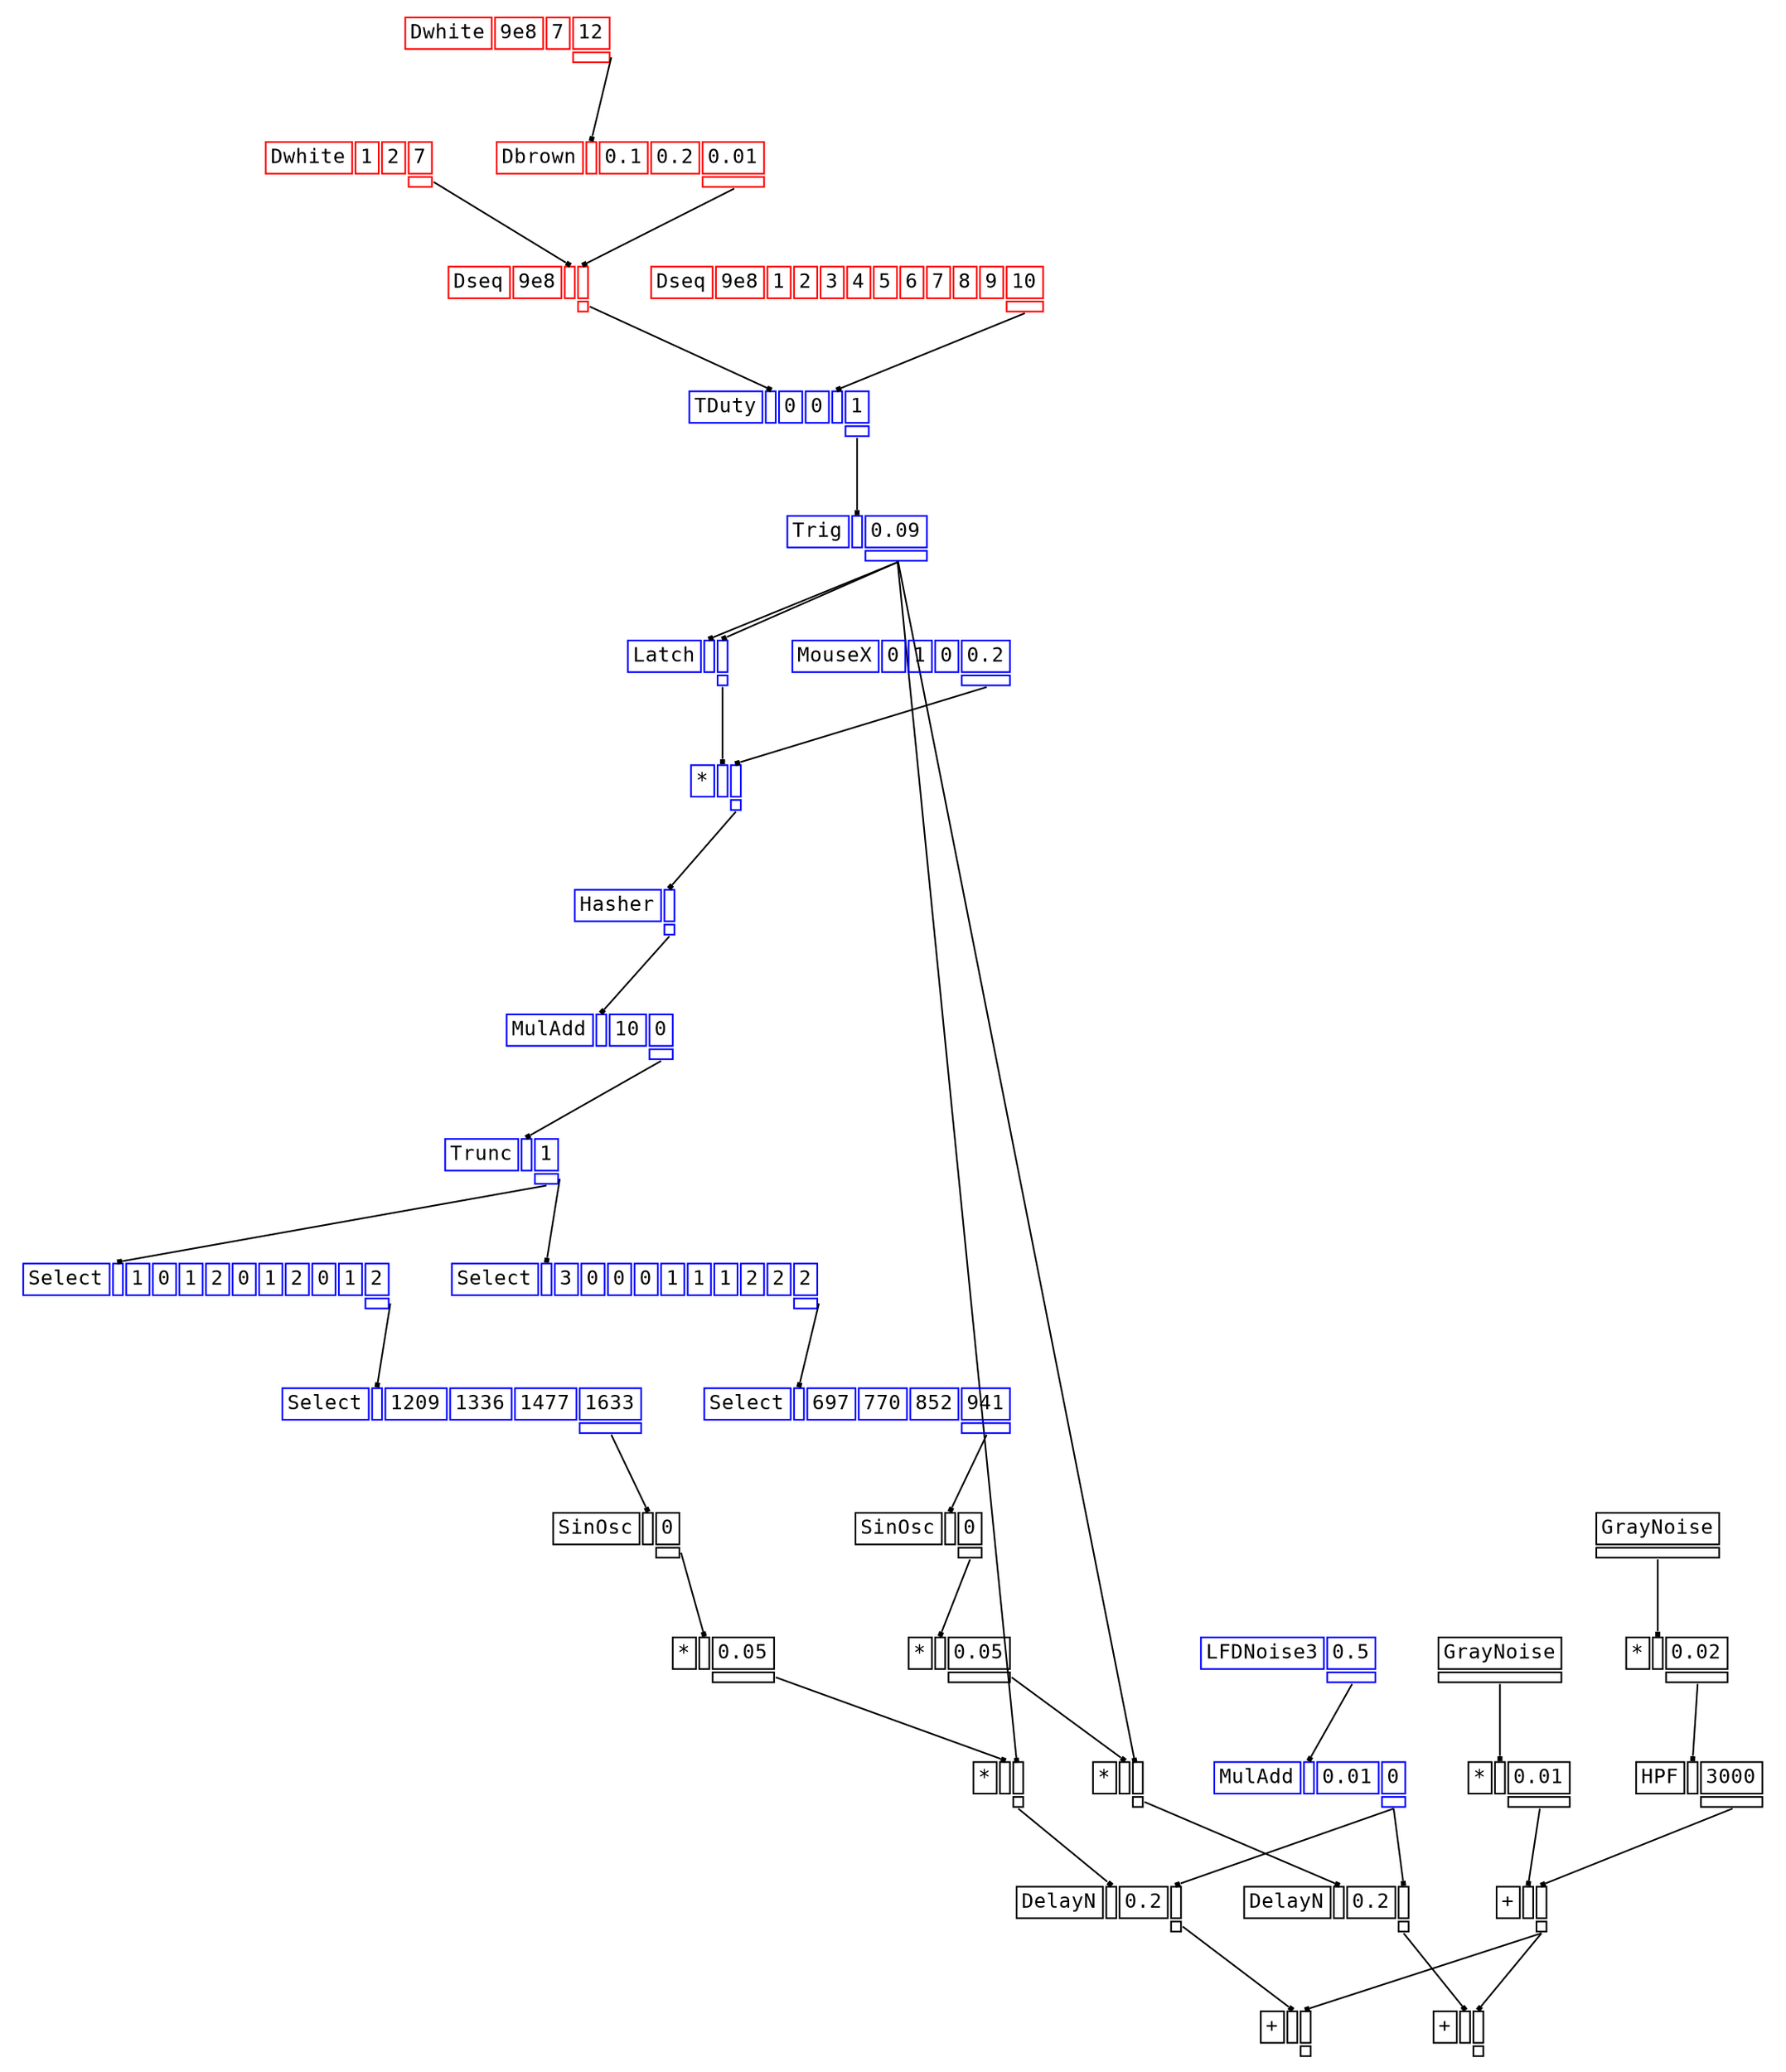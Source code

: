 digraph Anonymous {
graph [splines=false];
node [fontsize=12,fontname="Courier"];
edge [arrowhead=box,arrowsize=0.25];
u_4[shape="plaintext",color="red",label=<<TABLE BORDER="0" CELLBORDER="1"><TR><TD>Dwhite</TD><TD ID="u_4:K_0">1</TD><TD ID="u_4:K_1">2</TD><TD ID="u_4:K_2">7</TD></TR><TR><TD BORDER="0"></TD><TD BORDER="0"></TD><TD BORDER="0"></TD><TD PORT="o_0" ID="u_4:o_0"></TD></TR></TABLE>>];
u_6[shape="plaintext",color="red",label=<<TABLE BORDER="0" CELLBORDER="1"><TR><TD>Dwhite</TD><TD ID="u_6:K_0">9e8</TD><TD ID="u_6:K_1">7</TD><TD ID="u_6:K_2">12</TD></TR><TR><TD BORDER="0"></TD><TD BORDER="0"></TD><TD BORDER="0"></TD><TD PORT="o_0" ID="u_6:o_0"></TD></TR></TABLE>>];
u_10[shape="plaintext",color="red",label=<<TABLE BORDER="0" CELLBORDER="1"><TR><TD>Dbrown</TD><TD PORT="i_0" ID="u_10:i_0"></TD><TD ID="u_10:K_1">0.1</TD><TD ID="u_10:K_2">0.2</TD><TD ID="u_10:K_3">0.01</TD></TR><TR><TD BORDER="0"></TD><TD BORDER="0"></TD><TD BORDER="0"></TD><TD BORDER="0"></TD><TD PORT="o_0" ID="u_10:o_0"></TD></TR></TABLE>>];
u_11[shape="plaintext",color="red",label=<<TABLE BORDER="0" CELLBORDER="1"><TR><TD>Dseq</TD><TD ID="u_11:K_0">9e8</TD><TD PORT="i_1" ID="u_11:i_1"></TD><TD PORT="i_2" ID="u_11:i_2"></TD></TR><TR><TD BORDER="0"></TD><TD BORDER="0"></TD><TD BORDER="0"></TD><TD PORT="o_0" ID="u_11:o_0"></TD></TR></TABLE>>];
u_20[shape="plaintext",color="red",label=<<TABLE BORDER="0" CELLBORDER="1"><TR><TD>Dseq</TD><TD ID="u_20:K_0">9e8</TD><TD ID="u_20:K_1">1</TD><TD ID="u_20:K_2">2</TD><TD ID="u_20:K_3">3</TD><TD ID="u_20:K_4">4</TD><TD ID="u_20:K_5">5</TD><TD ID="u_20:K_6">6</TD><TD ID="u_20:K_7">7</TD><TD ID="u_20:K_8">8</TD><TD ID="u_20:K_9">9</TD><TD ID="u_20:K_10">10</TD></TR><TR><TD BORDER="0"></TD><TD BORDER="0"></TD><TD BORDER="0"></TD><TD BORDER="0"></TD><TD BORDER="0"></TD><TD BORDER="0"></TD><TD BORDER="0"></TD><TD BORDER="0"></TD><TD BORDER="0"></TD><TD BORDER="0"></TD><TD BORDER="0"></TD><TD PORT="o_0" ID="u_20:o_0"></TD></TR></TABLE>>];
u_21[shape="plaintext",color="blue",label=<<TABLE BORDER="0" CELLBORDER="1"><TR><TD>TDuty</TD><TD PORT="i_0" ID="u_21:i_0"></TD><TD ID="u_21:K_1">0</TD><TD ID="u_21:K_2">0</TD><TD PORT="i_3" ID="u_21:i_3"></TD><TD ID="u_21:K_4">1</TD></TR><TR><TD BORDER="0"></TD><TD BORDER="0"></TD><TD BORDER="0"></TD><TD BORDER="0"></TD><TD BORDER="0"></TD><TD PORT="o_0" ID="u_21:o_0"></TD></TR></TABLE>>];
u_23[shape="plaintext",color="blue",label=<<TABLE BORDER="0" CELLBORDER="1"><TR><TD>Trig</TD><TD PORT="i_0" ID="u_23:i_0"></TD><TD ID="u_23:K_1">0.09</TD></TR><TR><TD BORDER="0"></TD><TD BORDER="0"></TD><TD PORT="o_0" ID="u_23:o_0"></TD></TR></TABLE>>];
u_24[shape="plaintext",color="blue",label=<<TABLE BORDER="0" CELLBORDER="1"><TR><TD>Latch</TD><TD PORT="i_0" ID="u_24:i_0"></TD><TD PORT="i_1" ID="u_24:i_1"></TD></TR><TR><TD BORDER="0"></TD><TD BORDER="0"></TD><TD PORT="o_0" ID="u_24:o_0"></TD></TR></TABLE>>];
u_25[shape="plaintext",color="blue",label=<<TABLE BORDER="0" CELLBORDER="1"><TR><TD>MouseX</TD><TD ID="u_25:K_0">0</TD><TD ID="u_25:K_1">1</TD><TD ID="u_25:K_2">0</TD><TD ID="u_25:K_3">0.2</TD></TR><TR><TD BORDER="0"></TD><TD BORDER="0"></TD><TD BORDER="0"></TD><TD BORDER="0"></TD><TD PORT="o_0" ID="u_25:o_0"></TD></TR></TABLE>>];
u_26[shape="plaintext",color="blue",label=<<TABLE BORDER="0" CELLBORDER="1"><TR><TD>*</TD><TD PORT="i_0" ID="u_26:i_0"></TD><TD PORT="i_1" ID="u_26:i_1"></TD></TR><TR><TD BORDER="0"></TD><TD BORDER="0"></TD><TD PORT="o_0" ID="u_26:o_0"></TD></TR></TABLE>>];
u_27[shape="plaintext",color="blue",label=<<TABLE BORDER="0" CELLBORDER="1"><TR><TD>Hasher</TD><TD PORT="i_0" ID="u_27:i_0"></TD></TR><TR><TD BORDER="0"></TD><TD PORT="o_0" ID="u_27:o_0"></TD></TR></TABLE>>];
u_28[shape="plaintext",color="blue",label=<<TABLE BORDER="0" CELLBORDER="1"><TR><TD>MulAdd</TD><TD PORT="i_0" ID="u_28:i_0"></TD><TD ID="u_28:K_1">10</TD><TD ID="u_28:K_2">0</TD></TR><TR><TD BORDER="0"></TD><TD BORDER="0"></TD><TD BORDER="0"></TD><TD PORT="o_0" ID="u_28:o_0"></TD></TR></TABLE>>];
u_29[shape="plaintext",color="blue",label=<<TABLE BORDER="0" CELLBORDER="1"><TR><TD>Trunc</TD><TD PORT="i_0" ID="u_29:i_0"></TD><TD ID="u_29:K_1">1</TD></TR><TR><TD BORDER="0"></TD><TD BORDER="0"></TD><TD PORT="o_0" ID="u_29:o_0"></TD></TR></TABLE>>];
u_30[shape="plaintext",color="blue",label=<<TABLE BORDER="0" CELLBORDER="1"><TR><TD>Select</TD><TD PORT="i_0" ID="u_30:i_0"></TD><TD ID="u_30:K_1">1</TD><TD ID="u_30:K_2">0</TD><TD ID="u_30:K_3">1</TD><TD ID="u_30:K_4">2</TD><TD ID="u_30:K_5">0</TD><TD ID="u_30:K_6">1</TD><TD ID="u_30:K_7">2</TD><TD ID="u_30:K_8">0</TD><TD ID="u_30:K_9">1</TD><TD ID="u_30:K_10">2</TD></TR><TR><TD BORDER="0"></TD><TD BORDER="0"></TD><TD BORDER="0"></TD><TD BORDER="0"></TD><TD BORDER="0"></TD><TD BORDER="0"></TD><TD BORDER="0"></TD><TD BORDER="0"></TD><TD BORDER="0"></TD><TD BORDER="0"></TD><TD BORDER="0"></TD><TD PORT="o_0" ID="u_30:o_0"></TD></TR></TABLE>>];
u_35[shape="plaintext",color="blue",label=<<TABLE BORDER="0" CELLBORDER="1"><TR><TD>Select</TD><TD PORT="i_0" ID="u_35:i_0"></TD><TD ID="u_35:K_1">1209</TD><TD ID="u_35:K_2">1336</TD><TD ID="u_35:K_3">1477</TD><TD ID="u_35:K_4">1633</TD></TR><TR><TD BORDER="0"></TD><TD BORDER="0"></TD><TD BORDER="0"></TD><TD BORDER="0"></TD><TD BORDER="0"></TD><TD PORT="o_0" ID="u_35:o_0"></TD></TR></TABLE>>];
u_36[shape="plaintext",color="black",label=<<TABLE BORDER="0" CELLBORDER="1"><TR><TD>SinOsc</TD><TD PORT="i_0" ID="u_36:i_0"></TD><TD ID="u_36:K_1">0</TD></TR><TR><TD BORDER="0"></TD><TD BORDER="0"></TD><TD PORT="o_0" ID="u_36:o_0"></TD></TR></TABLE>>];
u_38[shape="plaintext",color="black",label=<<TABLE BORDER="0" CELLBORDER="1"><TR><TD>*</TD><TD PORT="i_0" ID="u_38:i_0"></TD><TD ID="u_38:K_1">0.05</TD></TR><TR><TD BORDER="0"></TD><TD BORDER="0"></TD><TD PORT="o_0" ID="u_38:o_0"></TD></TR></TABLE>>];
u_39[shape="plaintext",color="black",label=<<TABLE BORDER="0" CELLBORDER="1"><TR><TD>*</TD><TD PORT="i_0" ID="u_39:i_0"></TD><TD PORT="i_1" ID="u_39:i_1"></TD></TR><TR><TD BORDER="0"></TD><TD BORDER="0"></TD><TD PORT="o_0" ID="u_39:o_0"></TD></TR></TABLE>>];
u_41[shape="plaintext",color="blue",label=<<TABLE BORDER="0" CELLBORDER="1"><TR><TD>LFDNoise3</TD><TD ID="u_41:K_0">0.5</TD></TR><TR><TD BORDER="0"></TD><TD PORT="o_0" ID="u_41:o_0"></TD></TR></TABLE>>];
u_42[shape="plaintext",color="blue",label=<<TABLE BORDER="0" CELLBORDER="1"><TR><TD>MulAdd</TD><TD PORT="i_0" ID="u_42:i_0"></TD><TD ID="u_42:K_1">0.01</TD><TD ID="u_42:K_2">0</TD></TR><TR><TD BORDER="0"></TD><TD BORDER="0"></TD><TD BORDER="0"></TD><TD PORT="o_0" ID="u_42:o_0"></TD></TR></TABLE>>];
u_43[shape="plaintext",color="black",label=<<TABLE BORDER="0" CELLBORDER="1"><TR><TD>DelayN</TD><TD PORT="i_0" ID="u_43:i_0"></TD><TD ID="u_43:K_1">0.2</TD><TD PORT="i_2" ID="u_43:i_2"></TD></TR><TR><TD BORDER="0"></TD><TD BORDER="0"></TD><TD BORDER="0"></TD><TD PORT="o_0" ID="u_43:o_0"></TD></TR></TABLE>>];
u_44[shape="plaintext",color="black",label=<<TABLE BORDER="0" CELLBORDER="1"><TR><TD>GrayNoise</TD></TR><TR><TD PORT="o_0" ID="u_44:o_0"></TD></TR></TABLE>>];
u_45[shape="plaintext",color="black",label=<<TABLE BORDER="0" CELLBORDER="1"><TR><TD>*</TD><TD PORT="i_0" ID="u_45:i_0"></TD><TD ID="u_45:K_1">0.01</TD></TR><TR><TD BORDER="0"></TD><TD BORDER="0"></TD><TD PORT="o_0" ID="u_45:o_0"></TD></TR></TABLE>>];
u_46[shape="plaintext",color="black",label=<<TABLE BORDER="0" CELLBORDER="1"><TR><TD>GrayNoise</TD></TR><TR><TD PORT="o_0" ID="u_46:o_0"></TD></TR></TABLE>>];
u_48[shape="plaintext",color="black",label=<<TABLE BORDER="0" CELLBORDER="1"><TR><TD>*</TD><TD PORT="i_0" ID="u_48:i_0"></TD><TD ID="u_48:K_1">0.02</TD></TR><TR><TD BORDER="0"></TD><TD BORDER="0"></TD><TD PORT="o_0" ID="u_48:o_0"></TD></TR></TABLE>>];
u_50[shape="plaintext",color="black",label=<<TABLE BORDER="0" CELLBORDER="1"><TR><TD>HPF</TD><TD PORT="i_0" ID="u_50:i_0"></TD><TD ID="u_50:K_1">3000</TD></TR><TR><TD BORDER="0"></TD><TD BORDER="0"></TD><TD PORT="o_0" ID="u_50:o_0"></TD></TR></TABLE>>];
u_51[shape="plaintext",color="black",label=<<TABLE BORDER="0" CELLBORDER="1"><TR><TD>+</TD><TD PORT="i_0" ID="u_51:i_0"></TD><TD PORT="i_1" ID="u_51:i_1"></TD></TR><TR><TD BORDER="0"></TD><TD BORDER="0"></TD><TD PORT="o_0" ID="u_51:o_0"></TD></TR></TABLE>>];
u_52[shape="plaintext",color="black",label=<<TABLE BORDER="0" CELLBORDER="1"><TR><TD>+</TD><TD PORT="i_0" ID="u_52:i_0"></TD><TD PORT="i_1" ID="u_52:i_1"></TD></TR><TR><TD BORDER="0"></TD><TD BORDER="0"></TD><TD PORT="o_0" ID="u_52:o_0"></TD></TR></TABLE>>];
u_53[shape="plaintext",color="blue",label=<<TABLE BORDER="0" CELLBORDER="1"><TR><TD>Select</TD><TD PORT="i_0" ID="u_53:i_0"></TD><TD ID="u_53:K_1">3</TD><TD ID="u_53:K_2">0</TD><TD ID="u_53:K_3">0</TD><TD ID="u_53:K_4">0</TD><TD ID="u_53:K_5">1</TD><TD ID="u_53:K_6">1</TD><TD ID="u_53:K_7">1</TD><TD ID="u_53:K_8">2</TD><TD ID="u_53:K_9">2</TD><TD ID="u_53:K_10">2</TD></TR><TR><TD BORDER="0"></TD><TD BORDER="0"></TD><TD BORDER="0"></TD><TD BORDER="0"></TD><TD BORDER="0"></TD><TD BORDER="0"></TD><TD BORDER="0"></TD><TD BORDER="0"></TD><TD BORDER="0"></TD><TD BORDER="0"></TD><TD BORDER="0"></TD><TD PORT="o_0" ID="u_53:o_0"></TD></TR></TABLE>>];
u_58[shape="plaintext",color="blue",label=<<TABLE BORDER="0" CELLBORDER="1"><TR><TD>Select</TD><TD PORT="i_0" ID="u_58:i_0"></TD><TD ID="u_58:K_1">697</TD><TD ID="u_58:K_2">770</TD><TD ID="u_58:K_3">852</TD><TD ID="u_58:K_4">941</TD></TR><TR><TD BORDER="0"></TD><TD BORDER="0"></TD><TD BORDER="0"></TD><TD BORDER="0"></TD><TD BORDER="0"></TD><TD PORT="o_0" ID="u_58:o_0"></TD></TR></TABLE>>];
u_59[shape="plaintext",color="black",label=<<TABLE BORDER="0" CELLBORDER="1"><TR><TD>SinOsc</TD><TD PORT="i_0" ID="u_59:i_0"></TD><TD ID="u_59:K_1">0</TD></TR><TR><TD BORDER="0"></TD><TD BORDER="0"></TD><TD PORT="o_0" ID="u_59:o_0"></TD></TR></TABLE>>];
u_60[shape="plaintext",color="black",label=<<TABLE BORDER="0" CELLBORDER="1"><TR><TD>*</TD><TD PORT="i_0" ID="u_60:i_0"></TD><TD ID="u_60:K_1">0.05</TD></TR><TR><TD BORDER="0"></TD><TD BORDER="0"></TD><TD PORT="o_0" ID="u_60:o_0"></TD></TR></TABLE>>];
u_61[shape="plaintext",color="black",label=<<TABLE BORDER="0" CELLBORDER="1"><TR><TD>*</TD><TD PORT="i_0" ID="u_61:i_0"></TD><TD PORT="i_1" ID="u_61:i_1"></TD></TR><TR><TD BORDER="0"></TD><TD BORDER="0"></TD><TD PORT="o_0" ID="u_61:o_0"></TD></TR></TABLE>>];
u_62[shape="plaintext",color="black",label=<<TABLE BORDER="0" CELLBORDER="1"><TR><TD>DelayN</TD><TD PORT="i_0" ID="u_62:i_0"></TD><TD ID="u_62:K_1">0.2</TD><TD PORT="i_2" ID="u_62:i_2"></TD></TR><TR><TD BORDER="0"></TD><TD BORDER="0"></TD><TD BORDER="0"></TD><TD PORT="o_0" ID="u_62:o_0"></TD></TR></TABLE>>];
u_63[shape="plaintext",color="black",label=<<TABLE BORDER="0" CELLBORDER="1"><TR><TD>+</TD><TD PORT="i_0" ID="u_63:i_0"></TD><TD PORT="i_1" ID="u_63:i_1"></TD></TR><TR><TD BORDER="0"></TD><TD BORDER="0"></TD><TD PORT="o_0" ID="u_63:o_0"></TD></TR></TABLE>>];
u_6:o_0 -> u_10:i_0;
u_4:o_0 -> u_11:i_1;
u_10:o_0 -> u_11:i_2;
u_11:o_0 -> u_21:i_0;
u_20:o_0 -> u_21:i_3;
u_21:o_0 -> u_23:i_0;
u_23:o_0 -> u_24:i_0;
u_23:o_0 -> u_24:i_1;
u_24:o_0 -> u_26:i_0;
u_25:o_0 -> u_26:i_1;
u_26:o_0 -> u_27:i_0;
u_27:o_0 -> u_28:i_0;
u_28:o_0 -> u_29:i_0;
u_29:o_0 -> u_30:i_0;
u_30:o_0 -> u_35:i_0;
u_35:o_0 -> u_36:i_0;
u_36:o_0 -> u_38:i_0;
u_38:o_0 -> u_39:i_0;
u_23:o_0 -> u_39:i_1;
u_41:o_0 -> u_42:i_0;
u_39:o_0 -> u_43:i_0;
u_42:o_0 -> u_43:i_2;
u_44:o_0 -> u_45:i_0;
u_46:o_0 -> u_48:i_0;
u_48:o_0 -> u_50:i_0;
u_45:o_0 -> u_51:i_0;
u_50:o_0 -> u_51:i_1;
u_43:o_0 -> u_52:i_0;
u_51:o_0 -> u_52:i_1;
u_29:o_0 -> u_53:i_0;
u_53:o_0 -> u_58:i_0;
u_58:o_0 -> u_59:i_0;
u_59:o_0 -> u_60:i_0;
u_60:o_0 -> u_61:i_0;
u_23:o_0 -> u_61:i_1;
u_61:o_0 -> u_62:i_0;
u_42:o_0 -> u_62:i_2;
u_62:o_0 -> u_63:i_0;
u_51:o_0 -> u_63:i_1;
}
